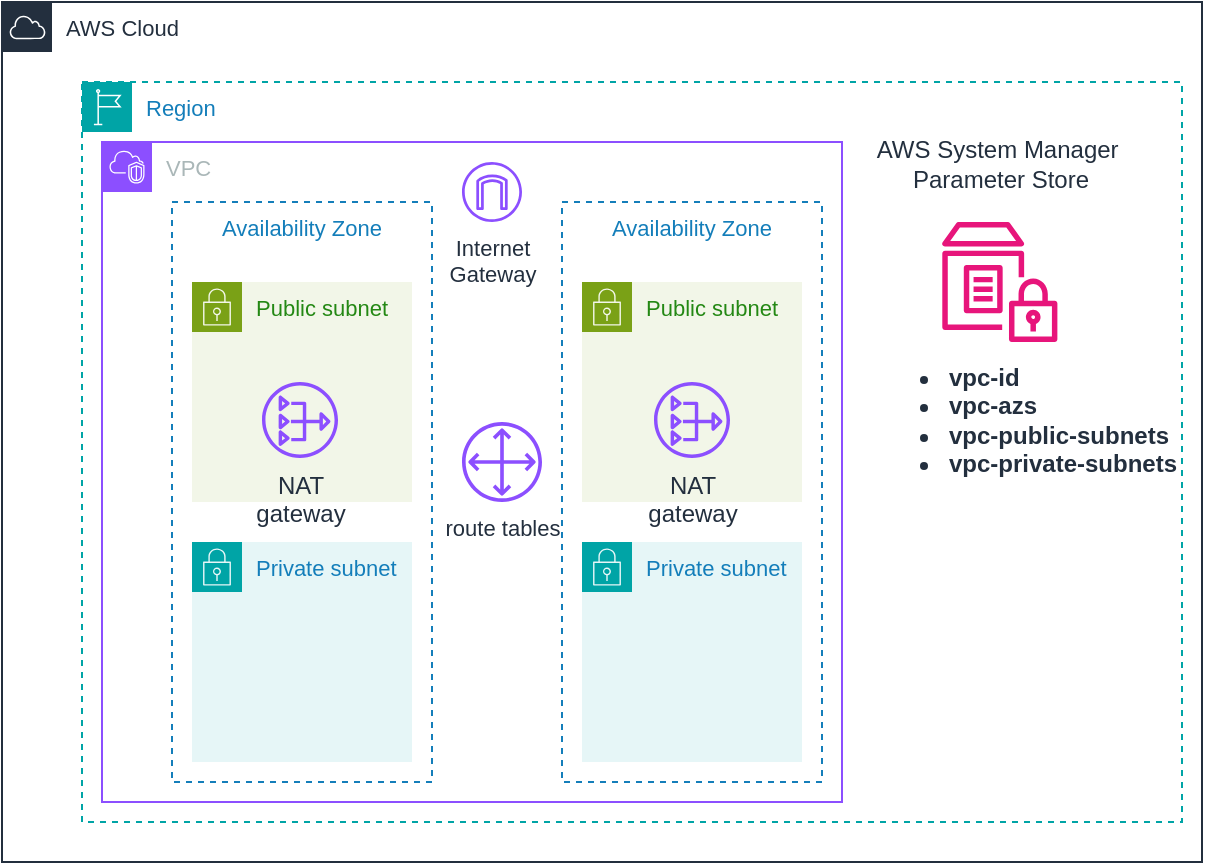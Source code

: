 <mxfile version="22.1.2" type="device">
  <diagram name="Página-1" id="icJsvRTC8C5IM1xPVuLJ">
    <mxGraphModel dx="1534" dy="554" grid="1" gridSize="10" guides="1" tooltips="1" connect="1" arrows="1" fold="1" page="1" pageScale="1" pageWidth="100" pageHeight="100" math="0" shadow="0">
      <root>
        <mxCell id="0" />
        <mxCell id="1" parent="0" />
        <mxCell id="xmOoHfpwKu1GFw88GIAx-2" value="Region" style="points=[[0,0],[0.25,0],[0.5,0],[0.75,0],[1,0],[1,0.25],[1,0.5],[1,0.75],[1,1],[0.75,1],[0.5,1],[0.25,1],[0,1],[0,0.75],[0,0.5],[0,0.25]];outlineConnect=0;gradientColor=none;html=1;whiteSpace=wrap;fontSize=11;fontStyle=0;container=1;pointerEvents=0;collapsible=0;recursiveResize=0;shape=mxgraph.aws4.group;grIcon=mxgraph.aws4.group_region;strokeColor=#00A4A6;fillColor=none;verticalAlign=top;align=left;spacingLeft=30;fontColor=#147EBA;dashed=1;" parent="1" vertex="1">
          <mxGeometry x="-20" y="370" width="550" height="370" as="geometry" />
        </mxCell>
        <mxCell id="xmOoHfpwKu1GFw88GIAx-11" value="VPC" style="points=[[0,0],[0.25,0],[0.5,0],[0.75,0],[1,0],[1,0.25],[1,0.5],[1,0.75],[1,1],[0.75,1],[0.5,1],[0.25,1],[0,1],[0,0.75],[0,0.5],[0,0.25]];outlineConnect=0;gradientColor=none;html=1;whiteSpace=wrap;fontSize=11;fontStyle=0;container=1;pointerEvents=0;collapsible=0;recursiveResize=0;shape=mxgraph.aws4.group;grIcon=mxgraph.aws4.group_vpc2;strokeColor=#8C4FFF;fillColor=none;verticalAlign=top;align=left;spacingLeft=30;fontColor=#AAB7B8;dashed=0;" parent="xmOoHfpwKu1GFw88GIAx-2" vertex="1">
          <mxGeometry x="10" y="30" width="370" height="330" as="geometry" />
        </mxCell>
        <mxCell id="xmOoHfpwKu1GFw88GIAx-4" value="Availability Zone" style="fillColor=none;strokeColor=#147EBA;dashed=1;verticalAlign=top;fontStyle=0;fontColor=#147EBA;whiteSpace=wrap;html=1;fontSize=11;" parent="xmOoHfpwKu1GFw88GIAx-11" vertex="1">
          <mxGeometry x="35" y="30" width="130" height="290" as="geometry" />
        </mxCell>
        <mxCell id="xmOoHfpwKu1GFw88GIAx-8" value="Public subnet" style="points=[[0,0],[0.25,0],[0.5,0],[0.75,0],[1,0],[1,0.25],[1,0.5],[1,0.75],[1,1],[0.75,1],[0.5,1],[0.25,1],[0,1],[0,0.75],[0,0.5],[0,0.25]];outlineConnect=0;gradientColor=none;html=1;whiteSpace=wrap;fontSize=11;fontStyle=0;container=1;pointerEvents=0;collapsible=0;recursiveResize=0;shape=mxgraph.aws4.group;grIcon=mxgraph.aws4.group_security_group;grStroke=0;strokeColor=#7AA116;fillColor=#F2F6E8;verticalAlign=top;align=left;spacingLeft=30;fontColor=#248814;dashed=0;" parent="xmOoHfpwKu1GFw88GIAx-11" vertex="1">
          <mxGeometry x="45" y="70" width="110" height="110" as="geometry" />
        </mxCell>
        <mxCell id="xmOoHfpwKu1GFw88GIAx-6" value="Private subnet" style="points=[[0,0],[0.25,0],[0.5,0],[0.75,0],[1,0],[1,0.25],[1,0.5],[1,0.75],[1,1],[0.75,1],[0.5,1],[0.25,1],[0,1],[0,0.75],[0,0.5],[0,0.25]];outlineConnect=0;gradientColor=none;html=1;whiteSpace=wrap;fontSize=11;fontStyle=0;container=1;pointerEvents=0;collapsible=0;recursiveResize=0;shape=mxgraph.aws4.group;grIcon=mxgraph.aws4.group_security_group;grStroke=0;strokeColor=#00A4A6;fillColor=#E6F6F7;verticalAlign=top;align=left;spacingLeft=30;fontColor=#147EBA;dashed=0;" parent="xmOoHfpwKu1GFw88GIAx-11" vertex="1">
          <mxGeometry x="45" y="200" width="110" height="110" as="geometry" />
        </mxCell>
        <mxCell id="xmOoHfpwKu1GFw88GIAx-1" value="AWS Cloud" style="points=[[0,0],[0.25,0],[0.5,0],[0.75,0],[1,0],[1,0.25],[1,0.5],[1,0.75],[1,1],[0.75,1],[0.5,1],[0.25,1],[0,1],[0,0.75],[0,0.5],[0,0.25]];outlineConnect=0;gradientColor=none;html=1;whiteSpace=wrap;fontSize=11;fontStyle=0;container=1;pointerEvents=0;collapsible=0;recursiveResize=0;shape=mxgraph.aws4.group;grIcon=mxgraph.aws4.group_aws_cloud;strokeColor=#232F3E;fillColor=none;verticalAlign=top;align=left;spacingLeft=30;fontColor=#232F3E;dashed=0;" parent="1" vertex="1">
          <mxGeometry x="-60" y="330" width="600" height="430" as="geometry" />
        </mxCell>
        <mxCell id="xmOoHfpwKu1GFw88GIAx-10" value="route tables" style="sketch=0;outlineConnect=0;fontColor=#232F3E;gradientColor=none;fillColor=#8C4FFF;strokeColor=none;dashed=0;verticalLabelPosition=bottom;verticalAlign=top;align=center;html=1;fontSize=11;fontStyle=0;aspect=fixed;pointerEvents=1;shape=mxgraph.aws4.customer_gateway;" parent="xmOoHfpwKu1GFw88GIAx-1" vertex="1">
          <mxGeometry x="230" y="210" width="40" height="40" as="geometry" />
        </mxCell>
        <mxCell id="xmOoHfpwKu1GFw88GIAx-5" value="Availability Zone" style="fillColor=none;strokeColor=#147EBA;dashed=1;verticalAlign=top;fontStyle=0;fontColor=#147EBA;whiteSpace=wrap;html=1;fontSize=11;" parent="xmOoHfpwKu1GFw88GIAx-1" vertex="1">
          <mxGeometry x="280" y="100" width="130" height="290" as="geometry" />
        </mxCell>
        <mxCell id="xmOoHfpwKu1GFw88GIAx-9" value="Public subnet" style="points=[[0,0],[0.25,0],[0.5,0],[0.75,0],[1,0],[1,0.25],[1,0.5],[1,0.75],[1,1],[0.75,1],[0.5,1],[0.25,1],[0,1],[0,0.75],[0,0.5],[0,0.25]];outlineConnect=0;gradientColor=none;html=1;whiteSpace=wrap;fontSize=11;fontStyle=0;container=1;pointerEvents=0;collapsible=0;recursiveResize=0;shape=mxgraph.aws4.group;grIcon=mxgraph.aws4.group_security_group;grStroke=0;strokeColor=#7AA116;fillColor=#F2F6E8;verticalAlign=top;align=left;spacingLeft=30;fontColor=#248814;dashed=0;" parent="xmOoHfpwKu1GFw88GIAx-1" vertex="1">
          <mxGeometry x="290" y="140" width="110" height="110" as="geometry" />
        </mxCell>
        <mxCell id="xmOoHfpwKu1GFw88GIAx-16" value="NAT&lt;br&gt;gateway" style="sketch=0;outlineConnect=0;fontColor=#232F3E;gradientColor=none;fillColor=#8C4FFF;strokeColor=none;dashed=0;verticalLabelPosition=bottom;verticalAlign=top;align=center;html=1;fontSize=12;fontStyle=0;aspect=fixed;pointerEvents=1;shape=mxgraph.aws4.nat_gateway;" parent="xmOoHfpwKu1GFw88GIAx-9" vertex="1">
          <mxGeometry x="36" y="50" width="38" height="38" as="geometry" />
        </mxCell>
        <mxCell id="xmOoHfpwKu1GFw88GIAx-7" value="Private subnet" style="points=[[0,0],[0.25,0],[0.5,0],[0.75,0],[1,0],[1,0.25],[1,0.5],[1,0.75],[1,1],[0.75,1],[0.5,1],[0.25,1],[0,1],[0,0.75],[0,0.5],[0,0.25]];outlineConnect=0;gradientColor=none;html=1;whiteSpace=wrap;fontSize=11;fontStyle=0;container=1;pointerEvents=0;collapsible=0;recursiveResize=0;shape=mxgraph.aws4.group;grIcon=mxgraph.aws4.group_security_group;grStroke=0;strokeColor=#00A4A6;fillColor=#E6F6F7;verticalAlign=top;align=left;spacingLeft=30;fontColor=#147EBA;dashed=0;" parent="xmOoHfpwKu1GFw88GIAx-1" vertex="1">
          <mxGeometry x="290" y="270" width="110" height="110" as="geometry" />
        </mxCell>
        <mxCell id="xmOoHfpwKu1GFw88GIAx-12" value="Internet &lt;br&gt;Gateway" style="sketch=0;outlineConnect=0;fontColor=#232F3E;gradientColor=none;fillColor=#8C4FFF;strokeColor=none;dashed=0;verticalLabelPosition=bottom;verticalAlign=top;align=center;html=1;fontSize=11;fontStyle=0;aspect=fixed;pointerEvents=1;shape=mxgraph.aws4.internet_gateway;" parent="xmOoHfpwKu1GFw88GIAx-1" vertex="1">
          <mxGeometry x="230" y="80" width="30" height="30" as="geometry" />
        </mxCell>
        <mxCell id="xmOoHfpwKu1GFw88GIAx-15" value="NAT&lt;br&gt;gateway" style="sketch=0;outlineConnect=0;fontColor=#232F3E;gradientColor=none;fillColor=#8C4FFF;strokeColor=none;dashed=0;verticalLabelPosition=bottom;verticalAlign=top;align=center;html=1;fontSize=12;fontStyle=0;aspect=fixed;pointerEvents=1;shape=mxgraph.aws4.nat_gateway;" parent="xmOoHfpwKu1GFw88GIAx-1" vertex="1">
          <mxGeometry x="130" y="190" width="38" height="38" as="geometry" />
        </mxCell>
        <mxCell id="f330gv2_tpIeTtg-5tDx-1" value="AWS System Manager&amp;nbsp;&lt;br&gt;Parameter Store&lt;br style=&quot;border-color: var(--border-color);&quot;&gt;&lt;ul style=&quot;border-color: var(--border-color);&quot;&gt;&lt;/ul&gt;" style="sketch=0;outlineConnect=0;fontColor=#232F3E;gradientColor=none;fillColor=#E7157B;strokeColor=none;dashed=0;verticalLabelPosition=top;verticalAlign=bottom;align=center;html=1;fontSize=12;fontStyle=0;aspect=fixed;pointerEvents=1;shape=mxgraph.aws4.parameter_store;labelPosition=center;" vertex="1" parent="xmOoHfpwKu1GFw88GIAx-1">
          <mxGeometry x="470" y="110" width="57.7" height="60" as="geometry" />
        </mxCell>
        <mxCell id="f330gv2_tpIeTtg-5tDx-3" value="&lt;ul style=&quot;border-color: var(--border-color); color: rgb(35, 47, 62); text-align: left;&quot;&gt;&lt;li&gt;&lt;span style=&quot;color: rgb(35, 47, 62); text-align: left; background-color: initial;&quot;&gt;vpc-id&lt;/span&gt;&lt;/li&gt;&lt;li style=&quot;border-color: var(--border-color);&quot;&gt;vpc-azs&lt;/li&gt;&lt;li style=&quot;border-color: var(--border-color);&quot;&gt;vpc-public-subnets&lt;/li&gt;&lt;li style=&quot;border-color: var(--border-color);&quot;&gt;vpc-private-subnets&lt;/li&gt;&lt;/ul&gt;" style="text;html=1;align=center;verticalAlign=middle;resizable=0;points=[];autosize=1;strokeColor=none;fillColor=none;fontStyle=1" vertex="1" parent="xmOoHfpwKu1GFw88GIAx-1">
          <mxGeometry x="420" y="159" width="180" height="100" as="geometry" />
        </mxCell>
      </root>
    </mxGraphModel>
  </diagram>
</mxfile>
